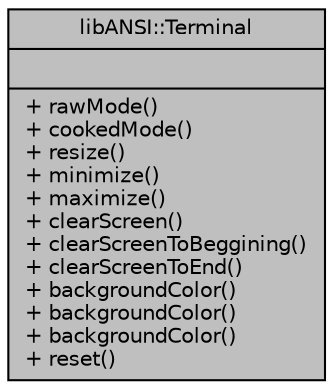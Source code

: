 digraph "libANSI::Terminal"
{
 // LATEX_PDF_SIZE
  edge [fontname="Helvetica",fontsize="10",labelfontname="Helvetica",labelfontsize="10"];
  node [fontname="Helvetica",fontsize="10",shape=record];
  Node1 [label="{libANSI::Terminal\n||+ rawMode()\l+ cookedMode()\l+ resize()\l+ minimize()\l+ maximize()\l+ clearScreen()\l+ clearScreenToBeggining()\l+ clearScreenToEnd()\l+ backgroundColor()\l+ backgroundColor()\l+ backgroundColor()\l+ reset()\l}",height=0.2,width=0.4,color="black", fillcolor="grey75", style="filled", fontcolor="black",tooltip=" "];
}

